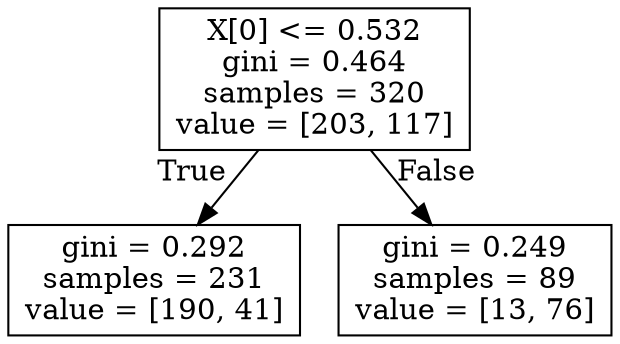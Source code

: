 digraph Tree {
node [shape=box] ;
0 [label="X[0] <= 0.532\ngini = 0.464\nsamples = 320\nvalue = [203, 117]"] ;
1 [label="gini = 0.292\nsamples = 231\nvalue = [190, 41]"] ;
0 -> 1 [labeldistance=2.5, labelangle=45, headlabel="True"] ;
2 [label="gini = 0.249\nsamples = 89\nvalue = [13, 76]"] ;
0 -> 2 [labeldistance=2.5, labelangle=-45, headlabel="False"] ;
}